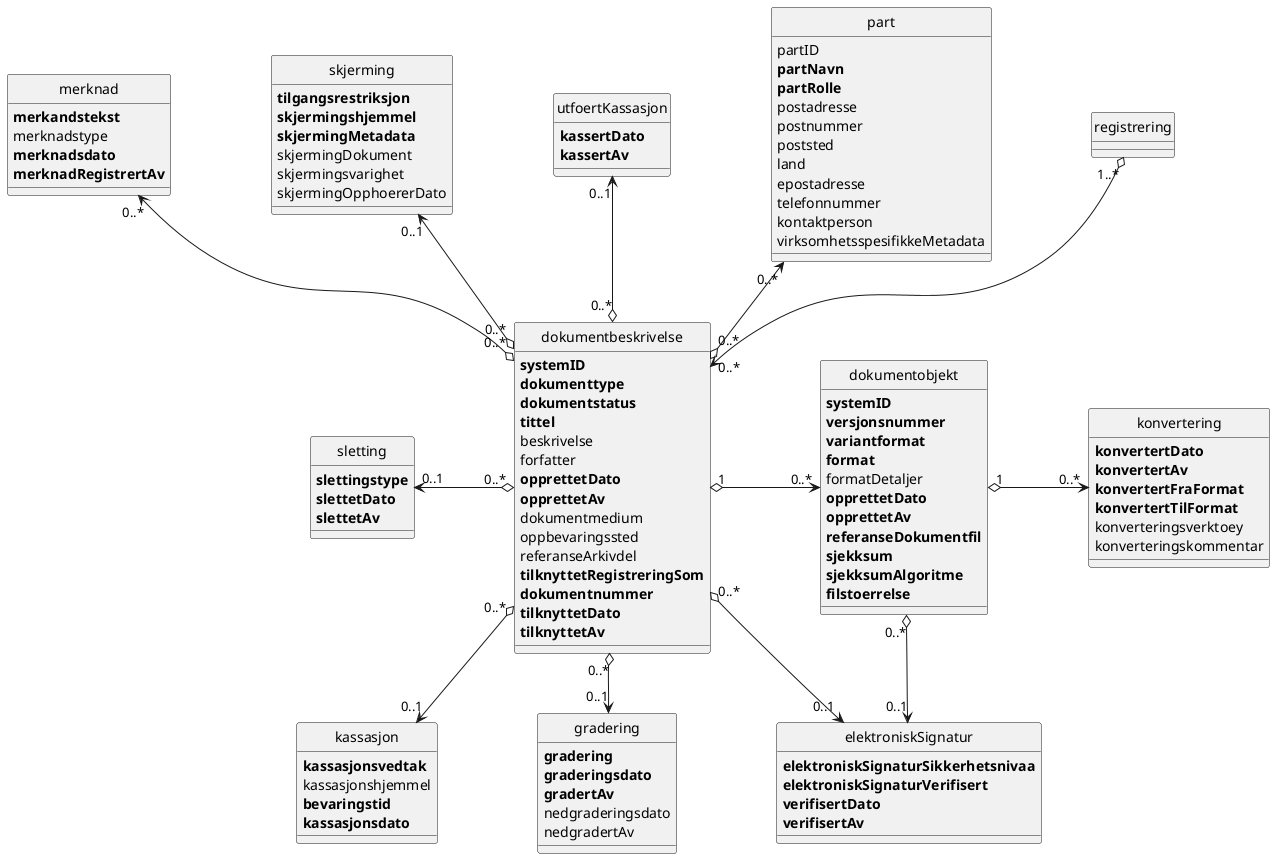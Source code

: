 @startuml
scale max 4096 width
skinparam nodesep 100
hide circle

class merknad {
  <b>merkandstekst</b>
  merknadstype
  <b>merknadsdato</b>
  <b>merknadRegistrertAv</b>
}

class skjerming {
  <b>tilgangsrestriksjon</b>
  <b>skjermingshjemmel</b>
  <b>skjermingMetadata</b>
  skjermingDokument
  skjermingsvarighet
  skjermingOpphoererDato
}

class utfoertKassasjon {
  <b>kassertDato</b>
  <b>kassertAv</b>
}

class kassasjon {
  <b>kassasjonsvedtak</b>
  kassasjonshjemmel
  <b>bevaringstid</b>
  <b>kassasjonsdato</b>
}

class gradering {
  <b>gradering</b>
  <b>graderingsdato</b>
  <b>gradertAv</b>
  nedgraderingsdato
  nedgradertAv
}

class elektroniskSignatur {
  <b>elektroniskSignaturSikkerhetsnivaa</b>
  <b>elektroniskSignaturVerifisert</b>
  <b>verifisertDato</b>
  <b>verifisertAv</b>
}

class part {
  partID
  <b>partNavn</b>
  <b>partRolle</b>
  postadresse
  postnummer
  poststed
  land
  epostadresse
  telefonnummer
  kontaktperson
  virksomhetsspesifikkeMetadata
}

class dokumentbeskrivelse {
  <b>systemID</b>
  <b>dokumenttype</b>
  <b>dokumentstatus</b>
  <b>tittel</b>
  beskrivelse
  forfatter
  <b>opprettetDato</b>
  <b>opprettetAv</b>
  dokumentmedium
  oppbevaringssted
  referanseArkivdel
  <b>tilknyttetRegistreringSom</b>
  <b>dokumentnummer</b>
  <b>tilknyttetDato</b>
  <b>tilknyttetAv</b>
}

class dokumentobjekt {
  <b>systemID</b>
  <b>versjonsnummer</b>
  <b>variantformat</b>
  <b>format</b>
  formatDetaljer
  <b>opprettetDato</b>
  <b>opprettetAv</b>
  <b>referanseDokumentfil</b>
  <b>sjekksum</b>
  <b>sjekksumAlgoritme</b>
  <b>filstoerrelse</b>
}

class sletting {
  <b>slettingstype</b>
  <b>slettetDato</b>
  <b>slettetAv</b>
}

class konvertering {
  <b>konvertertDato</b>
  <b>konvertertAv</b>
  <b>konvertertFraFormat</b>
  <b>konvertertTilFormat</b>
  konverteringsverktoey
  konverteringskommentar
}

class registrering

registrering "1..*" o--> "0..*" dokumentbeskrivelse
dokumentbeskrivelse "1" o-> "0..*" dokumentobjekt
dokumentobjekt "1" o-> "0..*" konvertering

part "0..*" <--o "0..*" dokumentbeskrivelse
sletting "0..1" <-o "0..*" dokumentbeskrivelse

merknad "0..*" <--o "0..*" dokumentbeskrivelse
skjerming "0..1" <--o "0..*" dokumentbeskrivelse
utfoertKassasjon "0..1" <--o "0..*" dokumentbeskrivelse
dokumentbeskrivelse "0..*" o--> "0..1" kassasjon
dokumentbeskrivelse "0..*" o--> "0..1" gradering
dokumentbeskrivelse "0..*" o--> "0..1" elektroniskSignatur
dokumentobjekt "0..*" o--> "0..1" elektroniskSignatur

@enduml
